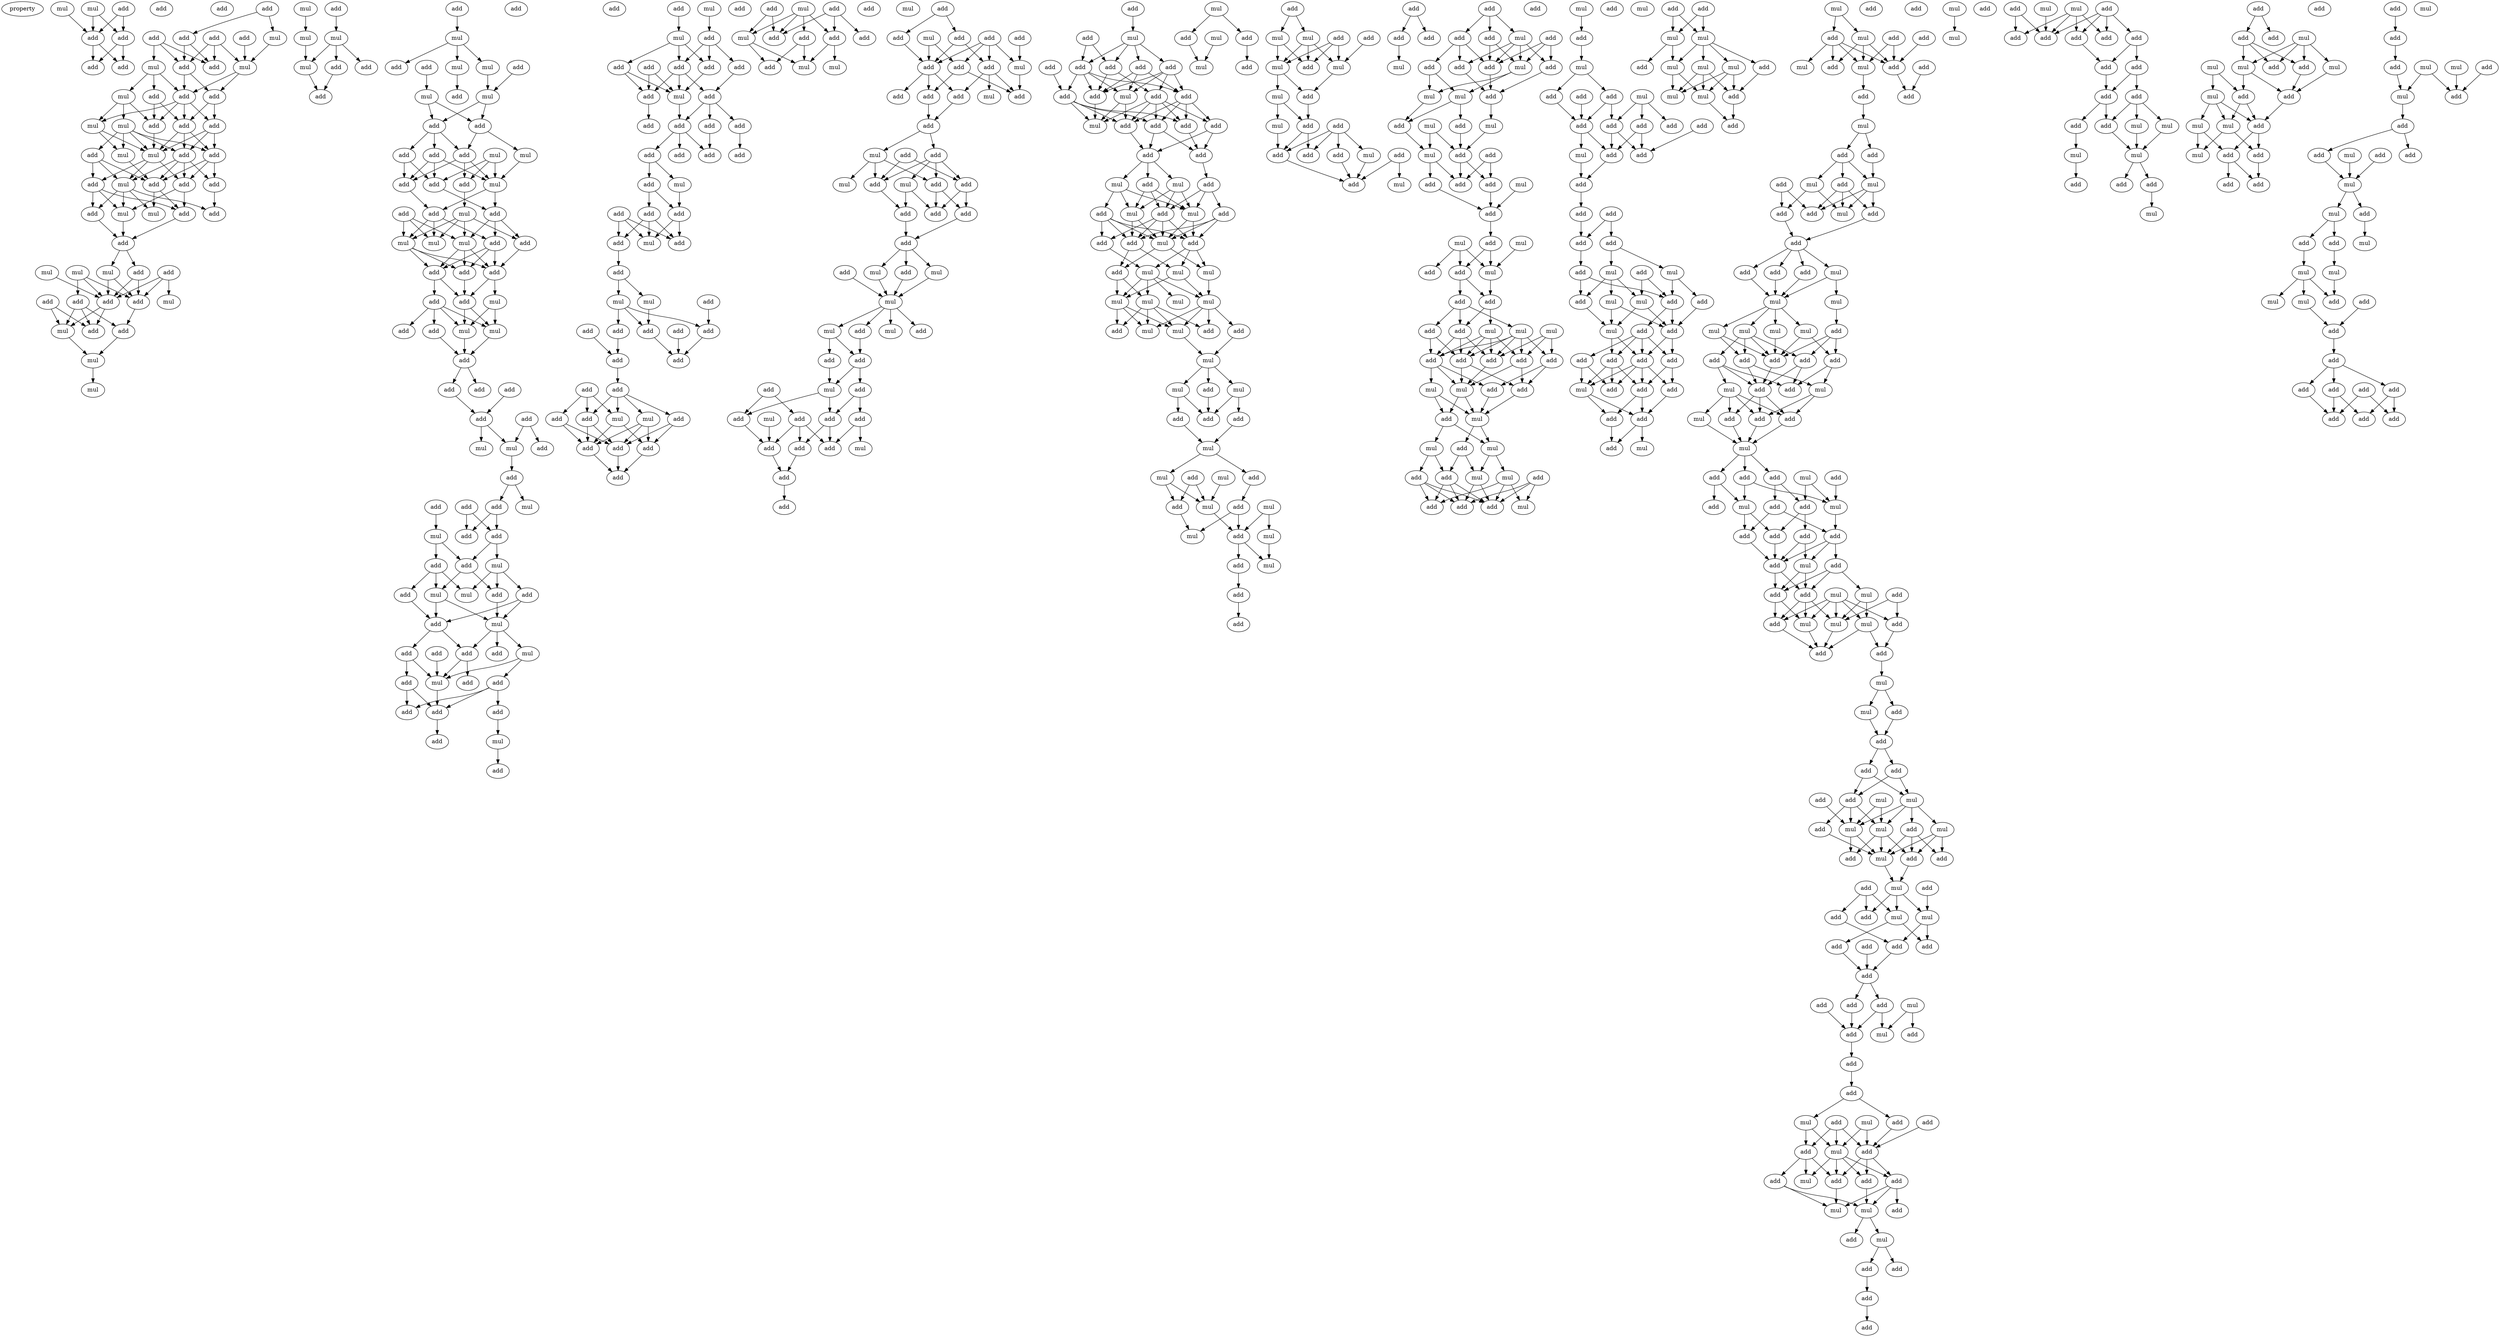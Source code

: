 digraph {
    node [fontcolor=black]
    property [mul=2,lf=1.9]
    0 [ label = add ];
    1 [ label = mul ];
    2 [ label = mul ];
    3 [ label = add ];
    4 [ label = add ];
    5 [ label = add ];
    6 [ label = add ];
    7 [ label = add ];
    8 [ label = add ];
    9 [ label = add ];
    10 [ label = add ];
    11 [ label = mul ];
    12 [ label = add ];
    13 [ label = add ];
    14 [ label = add ];
    15 [ label = mul ];
    16 [ label = add ];
    17 [ label = add ];
    18 [ label = mul ];
    19 [ label = mul ];
    20 [ label = add ];
    21 [ label = add ];
    22 [ label = add ];
    23 [ label = mul ];
    24 [ label = add ];
    25 [ label = add ];
    26 [ label = mul ];
    27 [ label = add ];
    28 [ label = mul ];
    29 [ label = add ];
    30 [ label = add ];
    31 [ label = add ];
    32 [ label = mul ];
    33 [ label = mul ];
    34 [ label = add ];
    35 [ label = add ];
    36 [ label = add ];
    37 [ label = add ];
    38 [ label = add ];
    39 [ label = add ];
    40 [ label = mul ];
    41 [ label = mul ];
    42 [ label = add ];
    43 [ label = add ];
    44 [ label = mul ];
    45 [ label = add ];
    46 [ label = mul ];
    47 [ label = mul ];
    48 [ label = add ];
    49 [ label = add ];
    50 [ label = add ];
    51 [ label = mul ];
    52 [ label = add ];
    53 [ label = add ];
    54 [ label = add ];
    55 [ label = mul ];
    56 [ label = add ];
    57 [ label = mul ];
    58 [ label = mul ];
    59 [ label = add ];
    60 [ label = mul ];
    61 [ label = mul ];
    62 [ label = mul ];
    63 [ label = mul ];
    64 [ label = add ];
    65 [ label = add ];
    66 [ label = add ];
    67 [ label = add ];
    68 [ label = mul ];
    69 [ label = mul ];
    70 [ label = add ];
    71 [ label = mul ];
    72 [ label = add ];
    73 [ label = add ];
    74 [ label = mul ];
    75 [ label = mul ];
    76 [ label = add ];
    77 [ label = add ];
    78 [ label = add ];
    79 [ label = add ];
    80 [ label = mul ];
    81 [ label = add ];
    82 [ label = add ];
    83 [ label = mul ];
    84 [ label = mul ];
    85 [ label = add ];
    86 [ label = add ];
    87 [ label = add ];
    88 [ label = mul ];
    89 [ label = add ];
    90 [ label = add ];
    91 [ label = add ];
    92 [ label = add ];
    93 [ label = mul ];
    94 [ label = mul ];
    95 [ label = add ];
    96 [ label = mul ];
    97 [ label = add ];
    98 [ label = add ];
    99 [ label = add ];
    100 [ label = add ];
    101 [ label = add ];
    102 [ label = mul ];
    103 [ label = add ];
    104 [ label = add ];
    105 [ label = mul ];
    106 [ label = mul ];
    107 [ label = add ];
    108 [ label = add ];
    109 [ label = add ];
    110 [ label = add ];
    111 [ label = add ];
    112 [ label = add ];
    113 [ label = add ];
    114 [ label = add ];
    115 [ label = mul ];
    116 [ label = mul ];
    117 [ label = add ];
    118 [ label = add ];
    119 [ label = add ];
    120 [ label = mul ];
    121 [ label = add ];
    122 [ label = add ];
    123 [ label = add ];
    124 [ label = mul ];
    125 [ label = add ];
    126 [ label = add ];
    127 [ label = mul ];
    128 [ label = add ];
    129 [ label = mul ];
    130 [ label = add ];
    131 [ label = mul ];
    132 [ label = add ];
    133 [ label = add ];
    134 [ label = mul ];
    135 [ label = add ];
    136 [ label = add ];
    137 [ label = add ];
    138 [ label = add ];
    139 [ label = add ];
    140 [ label = mul ];
    141 [ label = add ];
    142 [ label = add ];
    143 [ label = mul ];
    144 [ label = add ];
    145 [ label = add ];
    146 [ label = add ];
    147 [ label = add ];
    148 [ label = mul ];
    149 [ label = add ];
    150 [ label = add ];
    151 [ label = mul ];
    152 [ label = add ];
    153 [ label = add ];
    154 [ label = mul ];
    155 [ label = add ];
    156 [ label = add ];
    157 [ label = add ];
    158 [ label = add ];
    159 [ label = add ];
    160 [ label = mul ];
    161 [ label = add ];
    162 [ label = add ];
    163 [ label = add ];
    164 [ label = add ];
    165 [ label = add ];
    166 [ label = add ];
    167 [ label = add ];
    168 [ label = add ];
    169 [ label = add ];
    170 [ label = add ];
    171 [ label = add ];
    172 [ label = mul ];
    173 [ label = add ];
    174 [ label = add ];
    175 [ label = add ];
    176 [ label = mul ];
    177 [ label = add ];
    178 [ label = add ];
    179 [ label = add ];
    180 [ label = add ];
    181 [ label = add ];
    182 [ label = mul ];
    183 [ label = mul ];
    184 [ label = add ];
    185 [ label = add ];
    186 [ label = add ];
    187 [ label = add ];
    188 [ label = add ];
    189 [ label = add ];
    190 [ label = add ];
    191 [ label = add ];
    192 [ label = add ];
    193 [ label = add ];
    194 [ label = mul ];
    195 [ label = mul ];
    196 [ label = add ];
    197 [ label = add ];
    198 [ label = add ];
    199 [ label = add ];
    200 [ label = add ];
    201 [ label = add ];
    202 [ label = add ];
    203 [ label = add ];
    204 [ label = mul ];
    205 [ label = add ];
    206 [ label = add ];
    207 [ label = add ];
    208 [ label = mul ];
    209 [ label = add ];
    210 [ label = mul ];
    211 [ label = mul ];
    212 [ label = add ];
    213 [ label = add ];
    214 [ label = mul ];
    215 [ label = add ];
    216 [ label = mul ];
    217 [ label = add ];
    218 [ label = add ];
    219 [ label = add ];
    220 [ label = add ];
    221 [ label = mul ];
    222 [ label = add ];
    223 [ label = add ];
    224 [ label = add ];
    225 [ label = add ];
    226 [ label = mul ];
    227 [ label = add ];
    228 [ label = add ];
    229 [ label = add ];
    230 [ label = add ];
    231 [ label = add ];
    232 [ label = add ];
    233 [ label = mul ];
    234 [ label = add ];
    235 [ label = add ];
    236 [ label = mul ];
    237 [ label = add ];
    238 [ label = mul ];
    239 [ label = add ];
    240 [ label = add ];
    241 [ label = add ];
    242 [ label = add ];
    243 [ label = add ];
    244 [ label = mul ];
    245 [ label = add ];
    246 [ label = mul ];
    247 [ label = mul ];
    248 [ label = mul ];
    249 [ label = mul ];
    250 [ label = add ];
    251 [ label = add ];
    252 [ label = add ];
    253 [ label = add ];
    254 [ label = mul ];
    255 [ label = add ];
    256 [ label = add ];
    257 [ label = add ];
    258 [ label = add ];
    259 [ label = add ];
    260 [ label = add ];
    261 [ label = mul ];
    262 [ label = add ];
    263 [ label = add ];
    264 [ label = add ];
    265 [ label = mul ];
    266 [ label = add ];
    267 [ label = add ];
    268 [ label = add ];
    269 [ label = mul ];
    270 [ label = add ];
    271 [ label = add ];
    272 [ label = add ];
    273 [ label = add ];
    274 [ label = add ];
    275 [ label = add ];
    276 [ label = add ];
    277 [ label = add ];
    278 [ label = add ];
    279 [ label = mul ];
    280 [ label = add ];
    281 [ label = add ];
    282 [ label = mul ];
    283 [ label = add ];
    284 [ label = add ];
    285 [ label = add ];
    286 [ label = add ];
    287 [ label = add ];
    288 [ label = add ];
    289 [ label = mul ];
    290 [ label = add ];
    291 [ label = mul ];
    292 [ label = add ];
    293 [ label = mul ];
    294 [ label = add ];
    295 [ label = mul ];
    296 [ label = add ];
    297 [ label = mul ];
    298 [ label = add ];
    299 [ label = add ];
    300 [ label = add ];
    301 [ label = mul ];
    302 [ label = mul ];
    303 [ label = mul ];
    304 [ label = add ];
    305 [ label = mul ];
    306 [ label = mul ];
    307 [ label = mul ];
    308 [ label = mul ];
    309 [ label = mul ];
    310 [ label = mul ];
    311 [ label = add ];
    312 [ label = add ];
    313 [ label = add ];
    314 [ label = mul ];
    315 [ label = mul ];
    316 [ label = mul ];
    317 [ label = add ];
    318 [ label = add ];
    319 [ label = add ];
    320 [ label = add ];
    321 [ label = mul ];
    322 [ label = add ];
    323 [ label = mul ];
    324 [ label = add ];
    325 [ label = mul ];
    326 [ label = mul ];
    327 [ label = add ];
    328 [ label = add ];
    329 [ label = mul ];
    330 [ label = mul ];
    331 [ label = add ];
    332 [ label = mul ];
    333 [ label = add ];
    334 [ label = mul ];
    335 [ label = mul ];
    336 [ label = add ];
    337 [ label = add ];
    338 [ label = mul ];
    339 [ label = add ];
    340 [ label = mul ];
    341 [ label = add ];
    342 [ label = add ];
    343 [ label = add ];
    344 [ label = mul ];
    345 [ label = add ];
    346 [ label = mul ];
    347 [ label = add ];
    348 [ label = mul ];
    349 [ label = mul ];
    350 [ label = add ];
    351 [ label = add ];
    352 [ label = mul ];
    353 [ label = add ];
    354 [ label = mul ];
    355 [ label = add ];
    356 [ label = add ];
    357 [ label = add ];
    358 [ label = mul ];
    359 [ label = add ];
    360 [ label = add ];
    361 [ label = add ];
    362 [ label = mul ];
    363 [ label = add ];
    364 [ label = add ];
    365 [ label = add ];
    366 [ label = mul ];
    367 [ label = add ];
    368 [ label = add ];
    369 [ label = add ];
    370 [ label = add ];
    371 [ label = mul ];
    372 [ label = add ];
    373 [ label = mul ];
    374 [ label = add ];
    375 [ label = add ];
    376 [ label = add ];
    377 [ label = mul ];
    378 [ label = add ];
    379 [ label = mul ];
    380 [ label = mul ];
    381 [ label = mul ];
    382 [ label = add ];
    383 [ label = add ];
    384 [ label = add ];
    385 [ label = add ];
    386 [ label = mul ];
    387 [ label = add ];
    388 [ label = mul ];
    389 [ label = add ];
    390 [ label = add ];
    391 [ label = add ];
    392 [ label = add ];
    393 [ label = mul ];
    394 [ label = add ];
    395 [ label = mul ];
    396 [ label = add ];
    397 [ label = mul ];
    398 [ label = add ];
    399 [ label = add ];
    400 [ label = add ];
    401 [ label = add ];
    402 [ label = mul ];
    403 [ label = add ];
    404 [ label = mul ];
    405 [ label = mul ];
    406 [ label = add ];
    407 [ label = add ];
    408 [ label = add ];
    409 [ label = add ];
    410 [ label = add ];
    411 [ label = add ];
    412 [ label = mul ];
    413 [ label = mul ];
    414 [ label = add ];
    415 [ label = add ];
    416 [ label = mul ];
    417 [ label = mul ];
    418 [ label = add ];
    419 [ label = mul ];
    420 [ label = mul ];
    421 [ label = add ];
    422 [ label = mul ];
    423 [ label = add ];
    424 [ label = add ];
    425 [ label = add ];
    426 [ label = add ];
    427 [ label = mul ];
    428 [ label = add ];
    429 [ label = mul ];
    430 [ label = add ];
    431 [ label = add ];
    432 [ label = mul ];
    433 [ label = mul ];
    434 [ label = add ];
    435 [ label = add ];
    436 [ label = add ];
    437 [ label = mul ];
    438 [ label = add ];
    439 [ label = add ];
    440 [ label = add ];
    441 [ label = add ];
    442 [ label = add ];
    443 [ label = add ];
    444 [ label = add ];
    445 [ label = mul ];
    446 [ label = add ];
    447 [ label = add ];
    448 [ label = add ];
    449 [ label = add ];
    450 [ label = add ];
    451 [ label = add ];
    452 [ label = mul ];
    453 [ label = add ];
    454 [ label = mul ];
    455 [ label = mul ];
    456 [ label = add ];
    457 [ label = add ];
    458 [ label = add ];
    459 [ label = mul ];
    460 [ label = mul ];
    461 [ label = add ];
    462 [ label = add ];
    463 [ label = add ];
    464 [ label = add ];
    465 [ label = add ];
    466 [ label = add ];
    467 [ label = add ];
    468 [ label = add ];
    469 [ label = mul ];
    470 [ label = add ];
    471 [ label = add ];
    472 [ label = add ];
    473 [ label = add ];
    474 [ label = add ];
    475 [ label = add ];
    476 [ label = mul ];
    477 [ label = mul ];
    478 [ label = mul ];
    479 [ label = add ];
    480 [ label = mul ];
    481 [ label = mul ];
    482 [ label = add ];
    483 [ label = mul ];
    484 [ label = mul ];
    485 [ label = mul ];
    486 [ label = add ];
    487 [ label = add ];
    488 [ label = mul ];
    489 [ label = add ];
    490 [ label = add ];
    491 [ label = add ];
    492 [ label = mul ];
    493 [ label = add ];
    494 [ label = add ];
    495 [ label = mul ];
    496 [ label = mul ];
    497 [ label = add ];
    498 [ label = add ];
    499 [ label = add ];
    500 [ label = mul ];
    501 [ label = add ];
    502 [ label = add ];
    503 [ label = add ];
    504 [ label = mul ];
    505 [ label = add ];
    506 [ label = mul ];
    507 [ label = add ];
    508 [ label = add ];
    509 [ label = add ];
    510 [ label = mul ];
    511 [ label = add ];
    512 [ label = add ];
    513 [ label = add ];
    514 [ label = add ];
    515 [ label = mul ];
    516 [ label = add ];
    517 [ label = mul ];
    518 [ label = mul ];
    519 [ label = mul ];
    520 [ label = mul ];
    521 [ label = mul ];
    522 [ label = mul ];
    523 [ label = add ];
    524 [ label = add ];
    525 [ label = add ];
    526 [ label = add ];
    527 [ label = add ];
    528 [ label = add ];
    529 [ label = mul ];
    530 [ label = add ];
    531 [ label = add ];
    532 [ label = mul ];
    533 [ label = add ];
    534 [ label = mul ];
    535 [ label = add ];
    536 [ label = add ];
    537 [ label = mul ];
    538 [ label = mul ];
    539 [ label = add ];
    540 [ label = add ];
    541 [ label = add ];
    542 [ label = add ];
    543 [ label = mul ];
    544 [ label = add ];
    545 [ label = add ];
    546 [ label = add ];
    547 [ label = mul ];
    548 [ label = add ];
    549 [ label = add ];
    550 [ label = add ];
    551 [ label = add ];
    552 [ label = add ];
    553 [ label = add ];
    554 [ label = mul ];
    555 [ label = add ];
    556 [ label = mul ];
    557 [ label = add ];
    558 [ label = add ];
    559 [ label = mul ];
    560 [ label = add ];
    561 [ label = mul ];
    562 [ label = mul ];
    563 [ label = mul ];
    564 [ label = add ];
    565 [ label = add ];
    566 [ label = add ];
    567 [ label = mul ];
    568 [ label = mul ];
    569 [ label = add ];
    570 [ label = add ];
    571 [ label = add ];
    572 [ label = add ];
    573 [ label = add ];
    574 [ label = add ];
    575 [ label = mul ];
    576 [ label = mul ];
    577 [ label = add ];
    578 [ label = mul ];
    579 [ label = add ];
    580 [ label = mul ];
    581 [ label = add ];
    582 [ label = mul ];
    583 [ label = add ];
    584 [ label = add ];
    585 [ label = add ];
    586 [ label = mul ];
    587 [ label = mul ];
    588 [ label = add ];
    589 [ label = add ];
    590 [ label = mul ];
    591 [ label = add ];
    592 [ label = mul ];
    593 [ label = add ];
    594 [ label = add ];
    595 [ label = add ];
    596 [ label = add ];
    597 [ label = add ];
    598 [ label = add ];
    599 [ label = add ];
    600 [ label = add ];
    601 [ label = add ];
    602 [ label = mul ];
    603 [ label = mul ];
    604 [ label = add ];
    605 [ label = mul ];
    606 [ label = add ];
    607 [ label = mul ];
    608 [ label = add ];
    609 [ label = add ];
    610 [ label = mul ];
    611 [ label = add ];
    612 [ label = mul ];
    613 [ label = add ];
    614 [ label = add ];
    615 [ label = add ];
    616 [ label = add ];
    617 [ label = mul ];
    618 [ label = add ];
    619 [ label = add ];
    620 [ label = add ];
    621 [ label = add ];
    622 [ label = mul ];
    623 [ label = add ];
    624 [ label = mul ];
    625 [ label = mul ];
    626 [ label = add ];
    627 [ label = mul ];
    628 [ label = add ];
    629 [ label = add ];
    630 [ label = add ];
    631 [ label = add ];
    632 [ label = add ];
    633 [ label = mul ];
    634 [ label = add ];
    635 [ label = mul ];
    636 [ label = add ];
    637 [ label = add ];
    638 [ label = add ];
    639 [ label = add ];
    640 [ label = add ];
    641 [ label = add ];
    642 [ label = add ];
    643 [ label = add ];
    644 [ label = add ];
    645 [ label = add ];
    646 [ label = add ];
    647 [ label = mul ];
    648 [ label = mul ];
    649 [ label = add ];
    650 [ label = mul ];
    651 [ label = mul ];
    652 [ label = add ];
    653 [ label = add ];
    654 [ label = add ];
    655 [ label = add ];
    656 [ label = mul ];
    657 [ label = add ];
    658 [ label = add ];
    659 [ label = mul ];
    660 [ label = mul ];
    661 [ label = mul ];
    662 [ label = add ];
    663 [ label = add ];
    664 [ label = mul ];
    665 [ label = add ];
    666 [ label = add ];
    667 [ label = mul ];
    668 [ label = add ];
    669 [ label = mul ];
    670 [ label = mul ];
    671 [ label = add ];
    672 [ label = mul ];
    673 [ label = add ];
    674 [ label = add ];
    675 [ label = add ];
    676 [ label = add ];
    677 [ label = add ];
    678 [ label = add ];
    679 [ label = mul ];
    680 [ label = add ];
    681 [ label = add ];
    682 [ label = mul ];
    683 [ label = mul ];
    684 [ label = add ];
    685 [ label = add ];
    686 [ label = add ];
    687 [ label = mul ];
    688 [ label = add ];
    689 [ label = add ];
    690 [ label = mul ];
    691 [ label = mul ];
    692 [ label = add ];
    693 [ label = add ];
    694 [ label = mul ];
    695 [ label = add ];
    696 [ label = mul ];
    697 [ label = mul ];
    698 [ label = mul ];
    699 [ label = mul ];
    700 [ label = add ];
    701 [ label = add ];
    702 [ label = mul ];
    703 [ label = add ];
    704 [ label = add ];
    705 [ label = add ];
    706 [ label = add ];
    707 [ label = add ];
    708 [ label = add ];
    709 [ label = add ];
    710 [ label = add ];
    711 [ label = add ];
    0 -> 3 [ name = 0 ];
    0 -> 4 [ name = 1 ];
    1 -> 3 [ name = 2 ];
    2 -> 3 [ name = 3 ];
    2 -> 4 [ name = 4 ];
    3 -> 5 [ name = 5 ];
    3 -> 7 [ name = 6 ];
    4 -> 5 [ name = 7 ];
    4 -> 7 [ name = 8 ];
    9 -> 11 [ name = 9 ];
    9 -> 12 [ name = 10 ];
    10 -> 15 [ name = 11 ];
    10 -> 16 [ name = 12 ];
    10 -> 17 [ name = 13 ];
    11 -> 18 [ name = 14 ];
    12 -> 16 [ name = 15 ];
    12 -> 17 [ name = 16 ];
    13 -> 18 [ name = 17 ];
    14 -> 16 [ name = 18 ];
    14 -> 17 [ name = 19 ];
    14 -> 18 [ name = 20 ];
    15 -> 19 [ name = 21 ];
    15 -> 20 [ name = 22 ];
    15 -> 22 [ name = 23 ];
    17 -> 21 [ name = 24 ];
    17 -> 22 [ name = 25 ];
    18 -> 21 [ name = 26 ];
    18 -> 22 [ name = 27 ];
    19 -> 23 [ name = 28 ];
    19 -> 26 [ name = 29 ];
    19 -> 27 [ name = 30 ];
    20 -> 24 [ name = 31 ];
    20 -> 27 [ name = 32 ];
    21 -> 24 [ name = 33 ];
    21 -> 25 [ name = 34 ];
    22 -> 24 [ name = 35 ];
    22 -> 25 [ name = 36 ];
    22 -> 26 [ name = 37 ];
    22 -> 27 [ name = 38 ];
    23 -> 28 [ name = 39 ];
    23 -> 29 [ name = 40 ];
    23 -> 30 [ name = 41 ];
    23 -> 31 [ name = 42 ];
    23 -> 32 [ name = 43 ];
    24 -> 28 [ name = 44 ];
    24 -> 29 [ name = 45 ];
    24 -> 30 [ name = 46 ];
    25 -> 28 [ name = 47 ];
    25 -> 29 [ name = 48 ];
    25 -> 30 [ name = 49 ];
    26 -> 28 [ name = 50 ];
    26 -> 32 [ name = 51 ];
    27 -> 28 [ name = 52 ];
    28 -> 33 [ name = 53 ];
    28 -> 36 [ name = 54 ];
    28 -> 37 [ name = 55 ];
    29 -> 34 [ name = 56 ];
    29 -> 35 [ name = 57 ];
    29 -> 37 [ name = 58 ];
    30 -> 33 [ name = 59 ];
    30 -> 34 [ name = 60 ];
    30 -> 35 [ name = 61 ];
    30 -> 37 [ name = 62 ];
    31 -> 33 [ name = 63 ];
    31 -> 34 [ name = 64 ];
    31 -> 36 [ name = 65 ];
    32 -> 34 [ name = 66 ];
    33 -> 39 [ name = 67 ];
    33 -> 40 [ name = 68 ];
    33 -> 41 [ name = 69 ];
    33 -> 42 [ name = 70 ];
    34 -> 38 [ name = 71 ];
    34 -> 41 [ name = 72 ];
    35 -> 39 [ name = 73 ];
    36 -> 38 [ name = 74 ];
    36 -> 40 [ name = 75 ];
    36 -> 42 [ name = 76 ];
    37 -> 38 [ name = 77 ];
    37 -> 40 [ name = 78 ];
    38 -> 43 [ name = 79 ];
    40 -> 43 [ name = 80 ];
    42 -> 43 [ name = 81 ];
    43 -> 45 [ name = 82 ];
    43 -> 47 [ name = 83 ];
    44 -> 49 [ name = 84 ];
    44 -> 50 [ name = 85 ];
    44 -> 52 [ name = 86 ];
    45 -> 49 [ name = 87 ];
    45 -> 50 [ name = 88 ];
    46 -> 50 [ name = 89 ];
    47 -> 49 [ name = 90 ];
    47 -> 50 [ name = 91 ];
    48 -> 49 [ name = 92 ];
    48 -> 50 [ name = 93 ];
    48 -> 51 [ name = 94 ];
    49 -> 54 [ name = 95 ];
    50 -> 55 [ name = 96 ];
    50 -> 56 [ name = 97 ];
    52 -> 54 [ name = 98 ];
    52 -> 55 [ name = 99 ];
    52 -> 56 [ name = 100 ];
    53 -> 55 [ name = 101 ];
    53 -> 56 [ name = 102 ];
    54 -> 57 [ name = 103 ];
    55 -> 57 [ name = 104 ];
    57 -> 60 [ name = 105 ];
    58 -> 61 [ name = 106 ];
    59 -> 62 [ name = 107 ];
    61 -> 63 [ name = 108 ];
    62 -> 63 [ name = 109 ];
    62 -> 64 [ name = 110 ];
    62 -> 65 [ name = 111 ];
    63 -> 66 [ name = 112 ];
    64 -> 66 [ name = 113 ];
    67 -> 68 [ name = 114 ];
    68 -> 69 [ name = 115 ];
    68 -> 71 [ name = 116 ];
    68 -> 73 [ name = 117 ];
    69 -> 75 [ name = 118 ];
    70 -> 74 [ name = 119 ];
    71 -> 76 [ name = 120 ];
    72 -> 75 [ name = 121 ];
    74 -> 77 [ name = 122 ];
    74 -> 78 [ name = 123 ];
    75 -> 77 [ name = 124 ];
    75 -> 78 [ name = 125 ];
    77 -> 82 [ name = 126 ];
    77 -> 83 [ name = 127 ];
    78 -> 79 [ name = 128 ];
    78 -> 81 [ name = 129 ];
    78 -> 82 [ name = 130 ];
    79 -> 84 [ name = 131 ];
    79 -> 85 [ name = 132 ];
    79 -> 87 [ name = 133 ];
    80 -> 84 [ name = 134 ];
    80 -> 85 [ name = 135 ];
    80 -> 86 [ name = 136 ];
    81 -> 85 [ name = 137 ];
    81 -> 87 [ name = 138 ];
    82 -> 84 [ name = 139 ];
    82 -> 86 [ name = 140 ];
    82 -> 87 [ name = 141 ];
    83 -> 84 [ name = 142 ];
    84 -> 89 [ name = 143 ];
    84 -> 90 [ name = 144 ];
    85 -> 90 [ name = 145 ];
    86 -> 88 [ name = 146 ];
    87 -> 89 [ name = 147 ];
    88 -> 92 [ name = 148 ];
    88 -> 93 [ name = 149 ];
    88 -> 94 [ name = 150 ];
    88 -> 96 [ name = 151 ];
    89 -> 93 [ name = 152 ];
    89 -> 95 [ name = 153 ];
    89 -> 96 [ name = 154 ];
    90 -> 92 [ name = 155 ];
    90 -> 94 [ name = 156 ];
    90 -> 95 [ name = 157 ];
    91 -> 93 [ name = 158 ];
    91 -> 94 [ name = 159 ];
    91 -> 96 [ name = 160 ];
    92 -> 98 [ name = 161 ];
    94 -> 97 [ name = 162 ];
    94 -> 98 [ name = 163 ];
    94 -> 99 [ name = 164 ];
    95 -> 97 [ name = 165 ];
    95 -> 98 [ name = 166 ];
    95 -> 99 [ name = 167 ];
    96 -> 97 [ name = 168 ];
    96 -> 98 [ name = 169 ];
    96 -> 99 [ name = 170 ];
    97 -> 101 [ name = 171 ];
    98 -> 101 [ name = 172 ];
    98 -> 102 [ name = 173 ];
    99 -> 100 [ name = 174 ];
    99 -> 101 [ name = 175 ];
    100 -> 103 [ name = 176 ];
    100 -> 104 [ name = 177 ];
    100 -> 105 [ name = 178 ];
    100 -> 106 [ name = 179 ];
    101 -> 105 [ name = 180 ];
    101 -> 106 [ name = 181 ];
    102 -> 105 [ name = 182 ];
    102 -> 106 [ name = 183 ];
    104 -> 107 [ name = 184 ];
    105 -> 107 [ name = 185 ];
    106 -> 107 [ name = 186 ];
    107 -> 108 [ name = 187 ];
    107 -> 109 [ name = 188 ];
    108 -> 111 [ name = 189 ];
    110 -> 111 [ name = 190 ];
    111 -> 115 [ name = 191 ];
    111 -> 116 [ name = 192 ];
    112 -> 114 [ name = 193 ];
    112 -> 116 [ name = 194 ];
    116 -> 118 [ name = 195 ];
    118 -> 119 [ name = 196 ];
    118 -> 120 [ name = 197 ];
    119 -> 123 [ name = 198 ];
    119 -> 125 [ name = 199 ];
    121 -> 123 [ name = 200 ];
    121 -> 125 [ name = 201 ];
    122 -> 124 [ name = 202 ];
    123 -> 126 [ name = 203 ];
    123 -> 127 [ name = 204 ];
    124 -> 126 [ name = 205 ];
    124 -> 128 [ name = 206 ];
    126 -> 129 [ name = 207 ];
    126 -> 130 [ name = 208 ];
    127 -> 130 [ name = 209 ];
    127 -> 131 [ name = 210 ];
    127 -> 132 [ name = 211 ];
    128 -> 129 [ name = 212 ];
    128 -> 131 [ name = 213 ];
    128 -> 133 [ name = 214 ];
    129 -> 134 [ name = 215 ];
    129 -> 135 [ name = 216 ];
    130 -> 134 [ name = 217 ];
    132 -> 134 [ name = 218 ];
    132 -> 135 [ name = 219 ];
    133 -> 135 [ name = 220 ];
    134 -> 138 [ name = 221 ];
    134 -> 139 [ name = 222 ];
    134 -> 140 [ name = 223 ];
    135 -> 136 [ name = 224 ];
    135 -> 138 [ name = 225 ];
    136 -> 141 [ name = 226 ];
    136 -> 143 [ name = 227 ];
    137 -> 143 [ name = 228 ];
    138 -> 142 [ name = 229 ];
    138 -> 143 [ name = 230 ];
    140 -> 143 [ name = 231 ];
    140 -> 144 [ name = 232 ];
    141 -> 145 [ name = 233 ];
    141 -> 146 [ name = 234 ];
    143 -> 145 [ name = 235 ];
    144 -> 145 [ name = 236 ];
    144 -> 146 [ name = 237 ];
    144 -> 147 [ name = 238 ];
    145 -> 149 [ name = 239 ];
    147 -> 148 [ name = 240 ];
    148 -> 150 [ name = 241 ];
    151 -> 153 [ name = 242 ];
    152 -> 154 [ name = 243 ];
    153 -> 155 [ name = 244 ];
    153 -> 156 [ name = 245 ];
    153 -> 159 [ name = 246 ];
    154 -> 155 [ name = 247 ];
    154 -> 157 [ name = 248 ];
    154 -> 159 [ name = 249 ];
    155 -> 160 [ name = 250 ];
    156 -> 162 [ name = 251 ];
    157 -> 160 [ name = 252 ];
    157 -> 161 [ name = 253 ];
    158 -> 160 [ name = 254 ];
    158 -> 161 [ name = 255 ];
    159 -> 160 [ name = 256 ];
    159 -> 161 [ name = 257 ];
    159 -> 162 [ name = 258 ];
    160 -> 163 [ name = 259 ];
    161 -> 165 [ name = 260 ];
    162 -> 163 [ name = 261 ];
    162 -> 164 [ name = 262 ];
    162 -> 166 [ name = 263 ];
    163 -> 167 [ name = 264 ];
    163 -> 168 [ name = 265 ];
    163 -> 170 [ name = 266 ];
    164 -> 167 [ name = 267 ];
    166 -> 169 [ name = 268 ];
    170 -> 171 [ name = 269 ];
    170 -> 172 [ name = 270 ];
    171 -> 174 [ name = 271 ];
    171 -> 175 [ name = 272 ];
    172 -> 175 [ name = 273 ];
    173 -> 176 [ name = 274 ];
    173 -> 177 [ name = 275 ];
    173 -> 179 [ name = 276 ];
    174 -> 176 [ name = 277 ];
    174 -> 177 [ name = 278 ];
    174 -> 179 [ name = 279 ];
    175 -> 176 [ name = 280 ];
    175 -> 179 [ name = 281 ];
    177 -> 180 [ name = 282 ];
    180 -> 182 [ name = 283 ];
    180 -> 183 [ name = 284 ];
    181 -> 187 [ name = 285 ];
    182 -> 184 [ name = 286 ];
    182 -> 186 [ name = 287 ];
    182 -> 187 [ name = 288 ];
    183 -> 186 [ name = 289 ];
    184 -> 190 [ name = 290 ];
    185 -> 190 [ name = 291 ];
    186 -> 189 [ name = 292 ];
    187 -> 189 [ name = 293 ];
    188 -> 189 [ name = 294 ];
    190 -> 192 [ name = 295 ];
    191 -> 194 [ name = 296 ];
    191 -> 196 [ name = 297 ];
    191 -> 197 [ name = 298 ];
    192 -> 193 [ name = 299 ];
    192 -> 194 [ name = 300 ];
    192 -> 195 [ name = 301 ];
    192 -> 196 [ name = 302 ];
    193 -> 199 [ name = 303 ];
    193 -> 200 [ name = 304 ];
    194 -> 198 [ name = 305 ];
    194 -> 200 [ name = 306 ];
    195 -> 198 [ name = 307 ];
    195 -> 199 [ name = 308 ];
    195 -> 200 [ name = 309 ];
    196 -> 198 [ name = 310 ];
    196 -> 199 [ name = 311 ];
    197 -> 198 [ name = 312 ];
    197 -> 199 [ name = 313 ];
    198 -> 201 [ name = 314 ];
    199 -> 201 [ name = 315 ];
    200 -> 201 [ name = 316 ];
    202 -> 205 [ name = 317 ];
    202 -> 208 [ name = 318 ];
    203 -> 205 [ name = 319 ];
    203 -> 207 [ name = 320 ];
    203 -> 209 [ name = 321 ];
    204 -> 205 [ name = 322 ];
    204 -> 206 [ name = 323 ];
    204 -> 208 [ name = 324 ];
    204 -> 209 [ name = 325 ];
    206 -> 210 [ name = 326 ];
    206 -> 212 [ name = 327 ];
    208 -> 210 [ name = 328 ];
    208 -> 212 [ name = 329 ];
    209 -> 210 [ name = 330 ];
    209 -> 211 [ name = 331 ];
    215 -> 219 [ name = 332 ];
    215 -> 220 [ name = 333 ];
    216 -> 222 [ name = 334 ];
    216 -> 223 [ name = 335 ];
    217 -> 221 [ name = 336 ];
    218 -> 221 [ name = 337 ];
    218 -> 222 [ name = 338 ];
    218 -> 223 [ name = 339 ];
    218 -> 224 [ name = 340 ];
    219 -> 222 [ name = 341 ];
    219 -> 224 [ name = 342 ];
    220 -> 222 [ name = 343 ];
    221 -> 227 [ name = 344 ];
    222 -> 225 [ name = 345 ];
    222 -> 228 [ name = 346 ];
    222 -> 229 [ name = 347 ];
    223 -> 227 [ name = 348 ];
    223 -> 229 [ name = 349 ];
    224 -> 225 [ name = 350 ];
    224 -> 226 [ name = 351 ];
    224 -> 227 [ name = 352 ];
    225 -> 230 [ name = 353 ];
    229 -> 230 [ name = 354 ];
    230 -> 232 [ name = 355 ];
    230 -> 233 [ name = 356 ];
    231 -> 234 [ name = 357 ];
    231 -> 235 [ name = 358 ];
    232 -> 234 [ name = 359 ];
    232 -> 235 [ name = 360 ];
    232 -> 237 [ name = 361 ];
    232 -> 238 [ name = 362 ];
    233 -> 234 [ name = 363 ];
    233 -> 236 [ name = 364 ];
    233 -> 237 [ name = 365 ];
    234 -> 240 [ name = 366 ];
    235 -> 239 [ name = 367 ];
    235 -> 241 [ name = 368 ];
    237 -> 239 [ name = 369 ];
    237 -> 241 [ name = 370 ];
    238 -> 240 [ name = 371 ];
    238 -> 241 [ name = 372 ];
    239 -> 242 [ name = 373 ];
    240 -> 242 [ name = 374 ];
    242 -> 244 [ name = 375 ];
    242 -> 245 [ name = 376 ];
    242 -> 246 [ name = 377 ];
    243 -> 247 [ name = 378 ];
    244 -> 247 [ name = 379 ];
    245 -> 247 [ name = 380 ];
    246 -> 247 [ name = 381 ];
    247 -> 248 [ name = 382 ];
    247 -> 249 [ name = 383 ];
    247 -> 250 [ name = 384 ];
    247 -> 251 [ name = 385 ];
    248 -> 252 [ name = 386 ];
    248 -> 253 [ name = 387 ];
    251 -> 252 [ name = 388 ];
    252 -> 254 [ name = 389 ];
    252 -> 255 [ name = 390 ];
    253 -> 254 [ name = 391 ];
    254 -> 257 [ name = 392 ];
    254 -> 260 [ name = 393 ];
    255 -> 258 [ name = 394 ];
    255 -> 260 [ name = 395 ];
    256 -> 257 [ name = 396 ];
    256 -> 259 [ name = 397 ];
    257 -> 263 [ name = 398 ];
    258 -> 262 [ name = 399 ];
    258 -> 265 [ name = 400 ];
    259 -> 262 [ name = 401 ];
    259 -> 263 [ name = 402 ];
    259 -> 264 [ name = 403 ];
    260 -> 262 [ name = 404 ];
    260 -> 264 [ name = 405 ];
    261 -> 263 [ name = 406 ];
    263 -> 266 [ name = 407 ];
    264 -> 266 [ name = 408 ];
    266 -> 268 [ name = 409 ];
    267 -> 269 [ name = 410 ];
    269 -> 271 [ name = 411 ];
    269 -> 273 [ name = 412 ];
    269 -> 274 [ name = 413 ];
    269 -> 275 [ name = 414 ];
    270 -> 271 [ name = 415 ];
    270 -> 274 [ name = 416 ];
    271 -> 276 [ name = 417 ];
    271 -> 277 [ name = 418 ];
    271 -> 278 [ name = 419 ];
    271 -> 279 [ name = 420 ];
    272 -> 277 [ name = 421 ];
    273 -> 276 [ name = 422 ];
    273 -> 278 [ name = 423 ];
    273 -> 279 [ name = 424 ];
    274 -> 276 [ name = 425 ];
    274 -> 280 [ name = 426 ];
    275 -> 276 [ name = 427 ];
    275 -> 278 [ name = 428 ];
    275 -> 279 [ name = 429 ];
    275 -> 280 [ name = 430 ];
    276 -> 282 [ name = 431 ];
    277 -> 281 [ name = 432 ];
    277 -> 282 [ name = 433 ];
    277 -> 284 [ name = 434 ];
    277 -> 285 [ name = 435 ];
    278 -> 281 [ name = 436 ];
    278 -> 283 [ name = 437 ];
    278 -> 284 [ name = 438 ];
    278 -> 285 [ name = 439 ];
    279 -> 282 [ name = 440 ];
    279 -> 285 [ name = 441 ];
    280 -> 281 [ name = 442 ];
    280 -> 282 [ name = 443 ];
    280 -> 283 [ name = 444 ];
    280 -> 284 [ name = 445 ];
    280 -> 285 [ name = 446 ];
    281 -> 287 [ name = 447 ];
    283 -> 286 [ name = 448 ];
    283 -> 287 [ name = 449 ];
    284 -> 286 [ name = 450 ];
    284 -> 287 [ name = 451 ];
    285 -> 286 [ name = 452 ];
    286 -> 289 [ name = 453 ];
    286 -> 290 [ name = 454 ];
    286 -> 291 [ name = 455 ];
    287 -> 288 [ name = 456 ];
    288 -> 292 [ name = 457 ];
    288 -> 293 [ name = 458 ];
    288 -> 294 [ name = 459 ];
    289 -> 292 [ name = 460 ];
    289 -> 293 [ name = 461 ];
    289 -> 295 [ name = 462 ];
    290 -> 292 [ name = 463 ];
    290 -> 293 [ name = 464 ];
    290 -> 295 [ name = 465 ];
    291 -> 293 [ name = 466 ];
    291 -> 295 [ name = 467 ];
    291 -> 296 [ name = 468 ];
    292 -> 297 [ name = 469 ];
    292 -> 298 [ name = 470 ];
    292 -> 299 [ name = 471 ];
    292 -> 300 [ name = 472 ];
    293 -> 297 [ name = 473 ];
    293 -> 298 [ name = 474 ];
    294 -> 297 [ name = 475 ];
    294 -> 298 [ name = 476 ];
    294 -> 300 [ name = 477 ];
    295 -> 297 [ name = 478 ];
    295 -> 300 [ name = 479 ];
    296 -> 297 [ name = 480 ];
    296 -> 298 [ name = 481 ];
    296 -> 299 [ name = 482 ];
    296 -> 300 [ name = 483 ];
    297 -> 301 [ name = 484 ];
    297 -> 304 [ name = 485 ];
    298 -> 301 [ name = 486 ];
    298 -> 302 [ name = 487 ];
    298 -> 303 [ name = 488 ];
    299 -> 303 [ name = 489 ];
    300 -> 302 [ name = 490 ];
    300 -> 304 [ name = 491 ];
    301 -> 305 [ name = 492 ];
    302 -> 305 [ name = 493 ];
    302 -> 308 [ name = 494 ];
    303 -> 305 [ name = 495 ];
    303 -> 306 [ name = 496 ];
    303 -> 307 [ name = 497 ];
    303 -> 308 [ name = 498 ];
    304 -> 306 [ name = 499 ];
    304 -> 308 [ name = 500 ];
    305 -> 309 [ name = 501 ];
    305 -> 310 [ name = 502 ];
    305 -> 312 [ name = 503 ];
    305 -> 313 [ name = 504 ];
    306 -> 309 [ name = 505 ];
    306 -> 310 [ name = 506 ];
    306 -> 311 [ name = 507 ];
    306 -> 313 [ name = 508 ];
    308 -> 309 [ name = 509 ];
    308 -> 310 [ name = 510 ];
    308 -> 311 [ name = 511 ];
    310 -> 314 [ name = 512 ];
    312 -> 314 [ name = 513 ];
    314 -> 315 [ name = 514 ];
    314 -> 316 [ name = 515 ];
    314 -> 317 [ name = 516 ];
    315 -> 318 [ name = 517 ];
    315 -> 319 [ name = 518 ];
    316 -> 319 [ name = 519 ];
    316 -> 320 [ name = 520 ];
    317 -> 319 [ name = 521 ];
    318 -> 321 [ name = 522 ];
    320 -> 321 [ name = 523 ];
    321 -> 323 [ name = 524 ];
    321 -> 324 [ name = 525 ];
    322 -> 328 [ name = 526 ];
    322 -> 329 [ name = 527 ];
    323 -> 328 [ name = 528 ];
    323 -> 329 [ name = 529 ];
    324 -> 327 [ name = 530 ];
    325 -> 329 [ name = 531 ];
    326 -> 330 [ name = 532 ];
    326 -> 331 [ name = 533 ];
    327 -> 331 [ name = 534 ];
    327 -> 332 [ name = 535 ];
    328 -> 332 [ name = 536 ];
    329 -> 331 [ name = 537 ];
    330 -> 334 [ name = 538 ];
    331 -> 333 [ name = 539 ];
    331 -> 334 [ name = 540 ];
    333 -> 339 [ name = 541 ];
    335 -> 336 [ name = 542 ];
    335 -> 337 [ name = 543 ];
    336 -> 340 [ name = 544 ];
    337 -> 341 [ name = 545 ];
    338 -> 340 [ name = 546 ];
    339 -> 342 [ name = 547 ];
    343 -> 344 [ name = 548 ];
    343 -> 346 [ name = 549 ];
    344 -> 349 [ name = 550 ];
    344 -> 350 [ name = 551 ];
    345 -> 348 [ name = 552 ];
    346 -> 348 [ name = 553 ];
    346 -> 349 [ name = 554 ];
    346 -> 350 [ name = 555 ];
    347 -> 348 [ name = 556 ];
    347 -> 349 [ name = 557 ];
    347 -> 350 [ name = 558 ];
    348 -> 351 [ name = 559 ];
    349 -> 351 [ name = 560 ];
    349 -> 352 [ name = 561 ];
    351 -> 355 [ name = 562 ];
    352 -> 354 [ name = 563 ];
    352 -> 355 [ name = 564 ];
    353 -> 357 [ name = 565 ];
    353 -> 358 [ name = 566 ];
    353 -> 359 [ name = 567 ];
    353 -> 360 [ name = 568 ];
    354 -> 357 [ name = 569 ];
    355 -> 357 [ name = 570 ];
    355 -> 360 [ name = 571 ];
    356 -> 361 [ name = 572 ];
    356 -> 362 [ name = 573 ];
    357 -> 361 [ name = 574 ];
    358 -> 361 [ name = 575 ];
    359 -> 361 [ name = 576 ];
    363 -> 364 [ name = 577 ];
    363 -> 365 [ name = 578 ];
    364 -> 366 [ name = 579 ];
    367 -> 369 [ name = 580 ];
    367 -> 370 [ name = 581 ];
    367 -> 371 [ name = 582 ];
    368 -> 373 [ name = 583 ];
    368 -> 374 [ name = 584 ];
    368 -> 375 [ name = 585 ];
    369 -> 373 [ name = 586 ];
    369 -> 375 [ name = 587 ];
    370 -> 372 [ name = 588 ];
    370 -> 375 [ name = 589 ];
    370 -> 376 [ name = 590 ];
    371 -> 372 [ name = 591 ];
    371 -> 373 [ name = 592 ];
    371 -> 374 [ name = 593 ];
    371 -> 375 [ name = 594 ];
    372 -> 378 [ name = 595 ];
    373 -> 377 [ name = 596 ];
    373 -> 379 [ name = 597 ];
    374 -> 378 [ name = 598 ];
    375 -> 378 [ name = 599 ];
    376 -> 377 [ name = 600 ];
    376 -> 379 [ name = 601 ];
    377 -> 382 [ name = 602 ];
    377 -> 383 [ name = 603 ];
    378 -> 381 [ name = 604 ];
    379 -> 383 [ name = 605 ];
    380 -> 385 [ name = 606 ];
    380 -> 386 [ name = 607 ];
    381 -> 385 [ name = 608 ];
    382 -> 385 [ name = 609 ];
    383 -> 386 [ name = 610 ];
    384 -> 390 [ name = 611 ];
    384 -> 391 [ name = 612 ];
    385 -> 390 [ name = 613 ];
    385 -> 391 [ name = 614 ];
    386 -> 387 [ name = 615 ];
    386 -> 390 [ name = 616 ];
    387 -> 392 [ name = 617 ];
    388 -> 392 [ name = 618 ];
    391 -> 392 [ name = 619 ];
    392 -> 394 [ name = 620 ];
    393 -> 397 [ name = 621 ];
    394 -> 397 [ name = 622 ];
    394 -> 398 [ name = 623 ];
    395 -> 396 [ name = 624 ];
    395 -> 397 [ name = 625 ];
    395 -> 398 [ name = 626 ];
    397 -> 400 [ name = 627 ];
    398 -> 399 [ name = 628 ];
    398 -> 400 [ name = 629 ];
    399 -> 401 [ name = 630 ];
    399 -> 403 [ name = 631 ];
    399 -> 404 [ name = 632 ];
    400 -> 403 [ name = 633 ];
    400 -> 405 [ name = 634 ];
    401 -> 406 [ name = 635 ];
    401 -> 409 [ name = 636 ];
    402 -> 407 [ name = 637 ];
    402 -> 408 [ name = 638 ];
    402 -> 410 [ name = 639 ];
    403 -> 406 [ name = 640 ];
    403 -> 407 [ name = 641 ];
    403 -> 409 [ name = 642 ];
    404 -> 406 [ name = 643 ];
    404 -> 407 [ name = 644 ];
    404 -> 408 [ name = 645 ];
    404 -> 409 [ name = 646 ];
    404 -> 410 [ name = 647 ];
    405 -> 406 [ name = 648 ];
    405 -> 407 [ name = 649 ];
    405 -> 409 [ name = 650 ];
    405 -> 410 [ name = 651 ];
    406 -> 411 [ name = 652 ];
    406 -> 413 [ name = 653 ];
    407 -> 413 [ name = 654 ];
    408 -> 411 [ name = 655 ];
    408 -> 414 [ name = 656 ];
    409 -> 412 [ name = 657 ];
    409 -> 413 [ name = 658 ];
    409 -> 414 [ name = 659 ];
    410 -> 411 [ name = 660 ];
    410 -> 413 [ name = 661 ];
    411 -> 416 [ name = 662 ];
    412 -> 415 [ name = 663 ];
    412 -> 416 [ name = 664 ];
    413 -> 415 [ name = 665 ];
    413 -> 416 [ name = 666 ];
    414 -> 416 [ name = 667 ];
    415 -> 417 [ name = 668 ];
    415 -> 419 [ name = 669 ];
    416 -> 418 [ name = 670 ];
    416 -> 419 [ name = 671 ];
    417 -> 421 [ name = 672 ];
    417 -> 423 [ name = 673 ];
    418 -> 420 [ name = 674 ];
    418 -> 421 [ name = 675 ];
    419 -> 420 [ name = 676 ];
    419 -> 422 [ name = 677 ];
    420 -> 426 [ name = 678 ];
    420 -> 428 [ name = 679 ];
    421 -> 425 [ name = 680 ];
    421 -> 426 [ name = 681 ];
    421 -> 428 [ name = 682 ];
    422 -> 425 [ name = 683 ];
    422 -> 426 [ name = 684 ];
    422 -> 427 [ name = 685 ];
    423 -> 425 [ name = 686 ];
    423 -> 426 [ name = 687 ];
    423 -> 428 [ name = 688 ];
    424 -> 426 [ name = 689 ];
    424 -> 427 [ name = 690 ];
    424 -> 428 [ name = 691 ];
    429 -> 430 [ name = 692 ];
    430 -> 433 [ name = 693 ];
    433 -> 434 [ name = 694 ];
    433 -> 435 [ name = 695 ];
    434 -> 439 [ name = 696 ];
    434 -> 442 [ name = 697 ];
    435 -> 439 [ name = 698 ];
    436 -> 439 [ name = 699 ];
    437 -> 440 [ name = 700 ];
    437 -> 441 [ name = 701 ];
    437 -> 442 [ name = 702 ];
    438 -> 444 [ name = 703 ];
    439 -> 443 [ name = 704 ];
    439 -> 445 [ name = 705 ];
    441 -> 443 [ name = 706 ];
    441 -> 444 [ name = 707 ];
    442 -> 443 [ name = 708 ];
    442 -> 444 [ name = 709 ];
    443 -> 446 [ name = 710 ];
    445 -> 446 [ name = 711 ];
    446 -> 448 [ name = 712 ];
    447 -> 449 [ name = 713 ];
    447 -> 450 [ name = 714 ];
    448 -> 449 [ name = 715 ];
    449 -> 453 [ name = 716 ];
    450 -> 452 [ name = 717 ];
    450 -> 454 [ name = 718 ];
    451 -> 456 [ name = 719 ];
    451 -> 459 [ name = 720 ];
    452 -> 455 [ name = 721 ];
    452 -> 458 [ name = 722 ];
    452 -> 459 [ name = 723 ];
    453 -> 456 [ name = 724 ];
    453 -> 458 [ name = 725 ];
    454 -> 456 [ name = 726 ];
    454 -> 457 [ name = 727 ];
    455 -> 460 [ name = 728 ];
    455 -> 461 [ name = 729 ];
    456 -> 461 [ name = 730 ];
    456 -> 462 [ name = 731 ];
    457 -> 461 [ name = 732 ];
    458 -> 460 [ name = 733 ];
    459 -> 460 [ name = 734 ];
    459 -> 461 [ name = 735 ];
    460 -> 464 [ name = 736 ];
    460 -> 466 [ name = 737 ];
    461 -> 463 [ name = 738 ];
    461 -> 466 [ name = 739 ];
    462 -> 463 [ name = 740 ];
    462 -> 464 [ name = 741 ];
    462 -> 465 [ name = 742 ];
    462 -> 466 [ name = 743 ];
    463 -> 468 [ name = 744 ];
    463 -> 470 [ name = 745 ];
    464 -> 467 [ name = 746 ];
    464 -> 468 [ name = 747 ];
    464 -> 469 [ name = 748 ];
    465 -> 467 [ name = 749 ];
    465 -> 469 [ name = 750 ];
    466 -> 467 [ name = 751 ];
    466 -> 468 [ name = 752 ];
    466 -> 469 [ name = 753 ];
    466 -> 470 [ name = 754 ];
    468 -> 471 [ name = 755 ];
    468 -> 472 [ name = 756 ];
    469 -> 471 [ name = 757 ];
    469 -> 472 [ name = 758 ];
    470 -> 471 [ name = 759 ];
    471 -> 474 [ name = 760 ];
    471 -> 476 [ name = 761 ];
    472 -> 474 [ name = 762 ];
    473 -> 477 [ name = 763 ];
    473 -> 478 [ name = 764 ];
    475 -> 477 [ name = 765 ];
    475 -> 478 [ name = 766 ];
    477 -> 479 [ name = 767 ];
    477 -> 481 [ name = 768 ];
    478 -> 480 [ name = 769 ];
    478 -> 481 [ name = 770 ];
    478 -> 482 [ name = 771 ];
    478 -> 483 [ name = 772 ];
    480 -> 484 [ name = 773 ];
    480 -> 485 [ name = 774 ];
    480 -> 486 [ name = 775 ];
    481 -> 484 [ name = 776 ];
    481 -> 485 [ name = 777 ];
    482 -> 486 [ name = 778 ];
    483 -> 484 [ name = 779 ];
    483 -> 485 [ name = 780 ];
    483 -> 486 [ name = 781 ];
    485 -> 487 [ name = 782 ];
    486 -> 487 [ name = 783 ];
    488 -> 490 [ name = 784 ];
    488 -> 492 [ name = 785 ];
    489 -> 497 [ name = 786 ];
    490 -> 493 [ name = 787 ];
    490 -> 495 [ name = 788 ];
    490 -> 496 [ name = 789 ];
    490 -> 497 [ name = 790 ];
    491 -> 495 [ name = 791 ];
    491 -> 497 [ name = 792 ];
    492 -> 493 [ name = 793 ];
    492 -> 495 [ name = 794 ];
    492 -> 497 [ name = 795 ];
    494 -> 499 [ name = 796 ];
    495 -> 498 [ name = 797 ];
    497 -> 499 [ name = 798 ];
    498 -> 500 [ name = 799 ];
    500 -> 501 [ name = 800 ];
    500 -> 502 [ name = 801 ];
    501 -> 503 [ name = 802 ];
    501 -> 504 [ name = 803 ];
    501 -> 506 [ name = 804 ];
    502 -> 504 [ name = 805 ];
    503 -> 509 [ name = 806 ];
    503 -> 510 [ name = 807 ];
    503 -> 511 [ name = 808 ];
    504 -> 509 [ name = 809 ];
    504 -> 510 [ name = 810 ];
    504 -> 511 [ name = 811 ];
    505 -> 507 [ name = 812 ];
    505 -> 511 [ name = 813 ];
    506 -> 507 [ name = 814 ];
    506 -> 510 [ name = 815 ];
    507 -> 512 [ name = 816 ];
    509 -> 512 [ name = 817 ];
    512 -> 513 [ name = 818 ];
    512 -> 514 [ name = 819 ];
    512 -> 515 [ name = 820 ];
    512 -> 516 [ name = 821 ];
    513 -> 518 [ name = 822 ];
    514 -> 518 [ name = 823 ];
    515 -> 517 [ name = 824 ];
    515 -> 518 [ name = 825 ];
    516 -> 518 [ name = 826 ];
    517 -> 523 [ name = 827 ];
    518 -> 519 [ name = 828 ];
    518 -> 520 [ name = 829 ];
    518 -> 521 [ name = 830 ];
    518 -> 522 [ name = 831 ];
    519 -> 526 [ name = 832 ];
    520 -> 526 [ name = 833 ];
    520 -> 527 [ name = 834 ];
    521 -> 524 [ name = 835 ];
    521 -> 526 [ name = 836 ];
    522 -> 524 [ name = 837 ];
    522 -> 525 [ name = 838 ];
    522 -> 526 [ name = 839 ];
    522 -> 528 [ name = 840 ];
    523 -> 526 [ name = 841 ];
    523 -> 527 [ name = 842 ];
    523 -> 528 [ name = 843 ];
    524 -> 530 [ name = 844 ];
    524 -> 532 [ name = 845 ];
    525 -> 529 [ name = 846 ];
    525 -> 530 [ name = 847 ];
    525 -> 531 [ name = 848 ];
    526 -> 530 [ name = 849 ];
    527 -> 531 [ name = 850 ];
    527 -> 532 [ name = 851 ];
    528 -> 530 [ name = 852 ];
    528 -> 531 [ name = 853 ];
    529 -> 533 [ name = 854 ];
    529 -> 534 [ name = 855 ];
    529 -> 535 [ name = 856 ];
    529 -> 536 [ name = 857 ];
    530 -> 533 [ name = 858 ];
    530 -> 535 [ name = 859 ];
    530 -> 536 [ name = 860 ];
    532 -> 533 [ name = 861 ];
    532 -> 535 [ name = 862 ];
    533 -> 537 [ name = 863 ];
    534 -> 537 [ name = 864 ];
    535 -> 537 [ name = 865 ];
    536 -> 537 [ name = 866 ];
    537 -> 540 [ name = 867 ];
    537 -> 541 [ name = 868 ];
    537 -> 542 [ name = 869 ];
    538 -> 545 [ name = 870 ];
    538 -> 547 [ name = 871 ];
    539 -> 547 [ name = 872 ];
    540 -> 543 [ name = 873 ];
    540 -> 544 [ name = 874 ];
    541 -> 545 [ name = 875 ];
    541 -> 546 [ name = 876 ];
    542 -> 543 [ name = 877 ];
    542 -> 547 [ name = 878 ];
    543 -> 550 [ name = 879 ];
    543 -> 551 [ name = 880 ];
    545 -> 548 [ name = 881 ];
    545 -> 550 [ name = 882 ];
    546 -> 549 [ name = 883 ];
    546 -> 551 [ name = 884 ];
    547 -> 549 [ name = 885 ];
    548 -> 553 [ name = 886 ];
    548 -> 554 [ name = 887 ];
    549 -> 552 [ name = 888 ];
    549 -> 553 [ name = 889 ];
    549 -> 554 [ name = 890 ];
    550 -> 553 [ name = 891 ];
    551 -> 553 [ name = 892 ];
    552 -> 555 [ name = 893 ];
    552 -> 557 [ name = 894 ];
    552 -> 559 [ name = 895 ];
    553 -> 555 [ name = 896 ];
    553 -> 557 [ name = 897 ];
    554 -> 555 [ name = 898 ];
    554 -> 557 [ name = 899 ];
    555 -> 562 [ name = 900 ];
    555 -> 563 [ name = 901 ];
    555 -> 564 [ name = 902 ];
    556 -> 560 [ name = 903 ];
    556 -> 561 [ name = 904 ];
    556 -> 562 [ name = 905 ];
    556 -> 563 [ name = 906 ];
    556 -> 564 [ name = 907 ];
    557 -> 562 [ name = 908 ];
    557 -> 564 [ name = 909 ];
    558 -> 560 [ name = 910 ];
    558 -> 563 [ name = 911 ];
    559 -> 561 [ name = 912 ];
    559 -> 563 [ name = 913 ];
    560 -> 565 [ name = 914 ];
    561 -> 565 [ name = 915 ];
    561 -> 566 [ name = 916 ];
    562 -> 566 [ name = 917 ];
    563 -> 566 [ name = 918 ];
    564 -> 566 [ name = 919 ];
    565 -> 567 [ name = 920 ];
    567 -> 568 [ name = 921 ];
    567 -> 570 [ name = 922 ];
    568 -> 571 [ name = 923 ];
    570 -> 571 [ name = 924 ];
    571 -> 572 [ name = 925 ];
    571 -> 573 [ name = 926 ];
    572 -> 576 [ name = 927 ];
    572 -> 577 [ name = 928 ];
    573 -> 576 [ name = 929 ];
    573 -> 577 [ name = 930 ];
    574 -> 578 [ name = 931 ];
    575 -> 578 [ name = 932 ];
    575 -> 582 [ name = 933 ];
    576 -> 578 [ name = 934 ];
    576 -> 580 [ name = 935 ];
    576 -> 581 [ name = 936 ];
    576 -> 582 [ name = 937 ];
    577 -> 578 [ name = 938 ];
    577 -> 579 [ name = 939 ];
    577 -> 582 [ name = 940 ];
    578 -> 584 [ name = 941 ];
    578 -> 586 [ name = 942 ];
    579 -> 586 [ name = 943 ];
    580 -> 583 [ name = 944 ];
    580 -> 585 [ name = 945 ];
    580 -> 586 [ name = 946 ];
    581 -> 583 [ name = 947 ];
    581 -> 585 [ name = 948 ];
    581 -> 586 [ name = 949 ];
    582 -> 583 [ name = 950 ];
    582 -> 584 [ name = 951 ];
    582 -> 586 [ name = 952 ];
    583 -> 587 [ name = 953 ];
    586 -> 587 [ name = 954 ];
    587 -> 590 [ name = 955 ];
    587 -> 592 [ name = 956 ];
    587 -> 593 [ name = 957 ];
    588 -> 591 [ name = 958 ];
    588 -> 592 [ name = 959 ];
    588 -> 593 [ name = 960 ];
    589 -> 590 [ name = 961 ];
    590 -> 595 [ name = 962 ];
    590 -> 596 [ name = 963 ];
    591 -> 595 [ name = 964 ];
    592 -> 596 [ name = 965 ];
    592 -> 597 [ name = 966 ];
    594 -> 598 [ name = 967 ];
    595 -> 598 [ name = 968 ];
    597 -> 598 [ name = 969 ];
    598 -> 600 [ name = 970 ];
    598 -> 601 [ name = 971 ];
    599 -> 604 [ name = 972 ];
    600 -> 604 [ name = 973 ];
    600 -> 605 [ name = 974 ];
    601 -> 604 [ name = 975 ];
    602 -> 607 [ name = 976 ];
    603 -> 605 [ name = 977 ];
    603 -> 606 [ name = 978 ];
    604 -> 608 [ name = 979 ];
    608 -> 609 [ name = 980 ];
    609 -> 612 [ name = 981 ];
    609 -> 614 [ name = 982 ];
    610 -> 616 [ name = 983 ];
    610 -> 617 [ name = 984 ];
    611 -> 616 [ name = 985 ];
    612 -> 615 [ name = 986 ];
    612 -> 617 [ name = 987 ];
    613 -> 615 [ name = 988 ];
    613 -> 616 [ name = 989 ];
    613 -> 617 [ name = 990 ];
    614 -> 616 [ name = 991 ];
    615 -> 619 [ name = 992 ];
    615 -> 621 [ name = 993 ];
    615 -> 622 [ name = 994 ];
    616 -> 618 [ name = 995 ];
    616 -> 620 [ name = 996 ];
    616 -> 621 [ name = 997 ];
    617 -> 618 [ name = 998 ];
    617 -> 620 [ name = 999 ];
    617 -> 621 [ name = 1000 ];
    617 -> 622 [ name = 1001 ];
    618 -> 623 [ name = 1002 ];
    618 -> 624 [ name = 1003 ];
    618 -> 625 [ name = 1004 ];
    619 -> 624 [ name = 1005 ];
    619 -> 625 [ name = 1006 ];
    620 -> 625 [ name = 1007 ];
    621 -> 624 [ name = 1008 ];
    625 -> 626 [ name = 1009 ];
    625 -> 627 [ name = 1010 ];
    627 -> 628 [ name = 1011 ];
    627 -> 629 [ name = 1012 ];
    628 -> 631 [ name = 1013 ];
    631 -> 632 [ name = 1014 ];
    633 -> 641 [ name = 1015 ];
    634 -> 638 [ name = 1016 ];
    634 -> 641 [ name = 1017 ];
    635 -> 637 [ name = 1018 ];
    635 -> 638 [ name = 1019 ];
    635 -> 639 [ name = 1020 ];
    635 -> 641 [ name = 1021 ];
    636 -> 637 [ name = 1022 ];
    636 -> 639 [ name = 1023 ];
    636 -> 640 [ name = 1024 ];
    636 -> 641 [ name = 1025 ];
    637 -> 643 [ name = 1026 ];
    640 -> 642 [ name = 1027 ];
    640 -> 643 [ name = 1028 ];
    642 -> 644 [ name = 1029 ];
    642 -> 645 [ name = 1030 ];
    643 -> 644 [ name = 1031 ];
    644 -> 646 [ name = 1032 ];
    644 -> 649 [ name = 1033 ];
    645 -> 647 [ name = 1034 ];
    645 -> 648 [ name = 1035 ];
    645 -> 649 [ name = 1036 ];
    646 -> 650 [ name = 1037 ];
    647 -> 651 [ name = 1038 ];
    648 -> 651 [ name = 1039 ];
    649 -> 651 [ name = 1040 ];
    650 -> 654 [ name = 1041 ];
    651 -> 652 [ name = 1042 ];
    651 -> 653 [ name = 1043 ];
    652 -> 656 [ name = 1044 ];
    655 -> 657 [ name = 1045 ];
    655 -> 658 [ name = 1046 ];
    658 -> 660 [ name = 1047 ];
    658 -> 662 [ name = 1048 ];
    658 -> 663 [ name = 1049 ];
    659 -> 660 [ name = 1050 ];
    659 -> 661 [ name = 1051 ];
    659 -> 662 [ name = 1052 ];
    659 -> 663 [ name = 1053 ];
    660 -> 665 [ name = 1054 ];
    660 -> 666 [ name = 1055 ];
    661 -> 666 [ name = 1056 ];
    662 -> 666 [ name = 1057 ];
    664 -> 665 [ name = 1058 ];
    664 -> 667 [ name = 1059 ];
    665 -> 668 [ name = 1060 ];
    665 -> 670 [ name = 1061 ];
    666 -> 668 [ name = 1062 ];
    667 -> 668 [ name = 1063 ];
    667 -> 669 [ name = 1064 ];
    667 -> 670 [ name = 1065 ];
    668 -> 671 [ name = 1066 ];
    668 -> 673 [ name = 1067 ];
    669 -> 671 [ name = 1068 ];
    669 -> 672 [ name = 1069 ];
    670 -> 672 [ name = 1070 ];
    670 -> 673 [ name = 1071 ];
    671 -> 674 [ name = 1072 ];
    671 -> 675 [ name = 1073 ];
    673 -> 674 [ name = 1074 ];
    677 -> 678 [ name = 1075 ];
    678 -> 680 [ name = 1076 ];
    679 -> 684 [ name = 1077 ];
    680 -> 683 [ name = 1078 ];
    681 -> 684 [ name = 1079 ];
    682 -> 683 [ name = 1080 ];
    682 -> 684 [ name = 1081 ];
    683 -> 685 [ name = 1082 ];
    685 -> 686 [ name = 1083 ];
    685 -> 689 [ name = 1084 ];
    686 -> 690 [ name = 1085 ];
    687 -> 690 [ name = 1086 ];
    688 -> 690 [ name = 1087 ];
    690 -> 691 [ name = 1088 ];
    690 -> 692 [ name = 1089 ];
    691 -> 693 [ name = 1090 ];
    691 -> 695 [ name = 1091 ];
    692 -> 694 [ name = 1092 ];
    693 -> 696 [ name = 1093 ];
    695 -> 697 [ name = 1094 ];
    696 -> 700 [ name = 1095 ];
    697 -> 698 [ name = 1096 ];
    697 -> 699 [ name = 1097 ];
    697 -> 700 [ name = 1098 ];
    699 -> 703 [ name = 1099 ];
    701 -> 703 [ name = 1100 ];
    703 -> 704 [ name = 1101 ];
    704 -> 705 [ name = 1102 ];
    704 -> 707 [ name = 1103 ];
    704 -> 708 [ name = 1104 ];
    705 -> 711 [ name = 1105 ];
    706 -> 709 [ name = 1106 ];
    706 -> 711 [ name = 1107 ];
    707 -> 709 [ name = 1108 ];
    707 -> 710 [ name = 1109 ];
    708 -> 710 [ name = 1110 ];
    708 -> 711 [ name = 1111 ];
}
